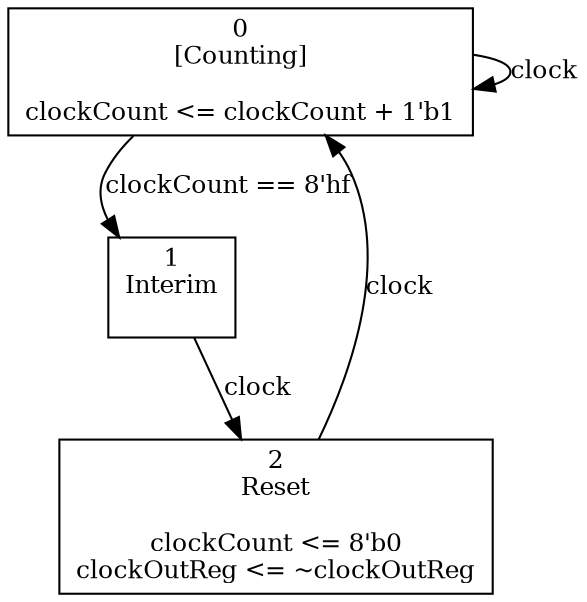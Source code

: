 digraph "clockstretch" {
/* Set options */
graph [ rankdir=TB ];
node [ fontsize=12  shape=box ];
edge [ fontsize=12  ];



/*       State Definitions       */

s0 [label="0\n[Counting]\n\nclockCount <= clockCount + 1'b1\n"];
s1 [label="1\nInterim\n\n"];
s2 [label="2\nReset\n\nclockCount <= 8'b0\nclockOutReg <= ~clockOutReg\n"];



/*       State Transitions       */

s0 -> s1[label = "clockCount == 8'hf"];
s0 -> s0[label = "clock"];
s1 -> s2[label = "clock"];
s2 -> s0[label = "clock"];

}
